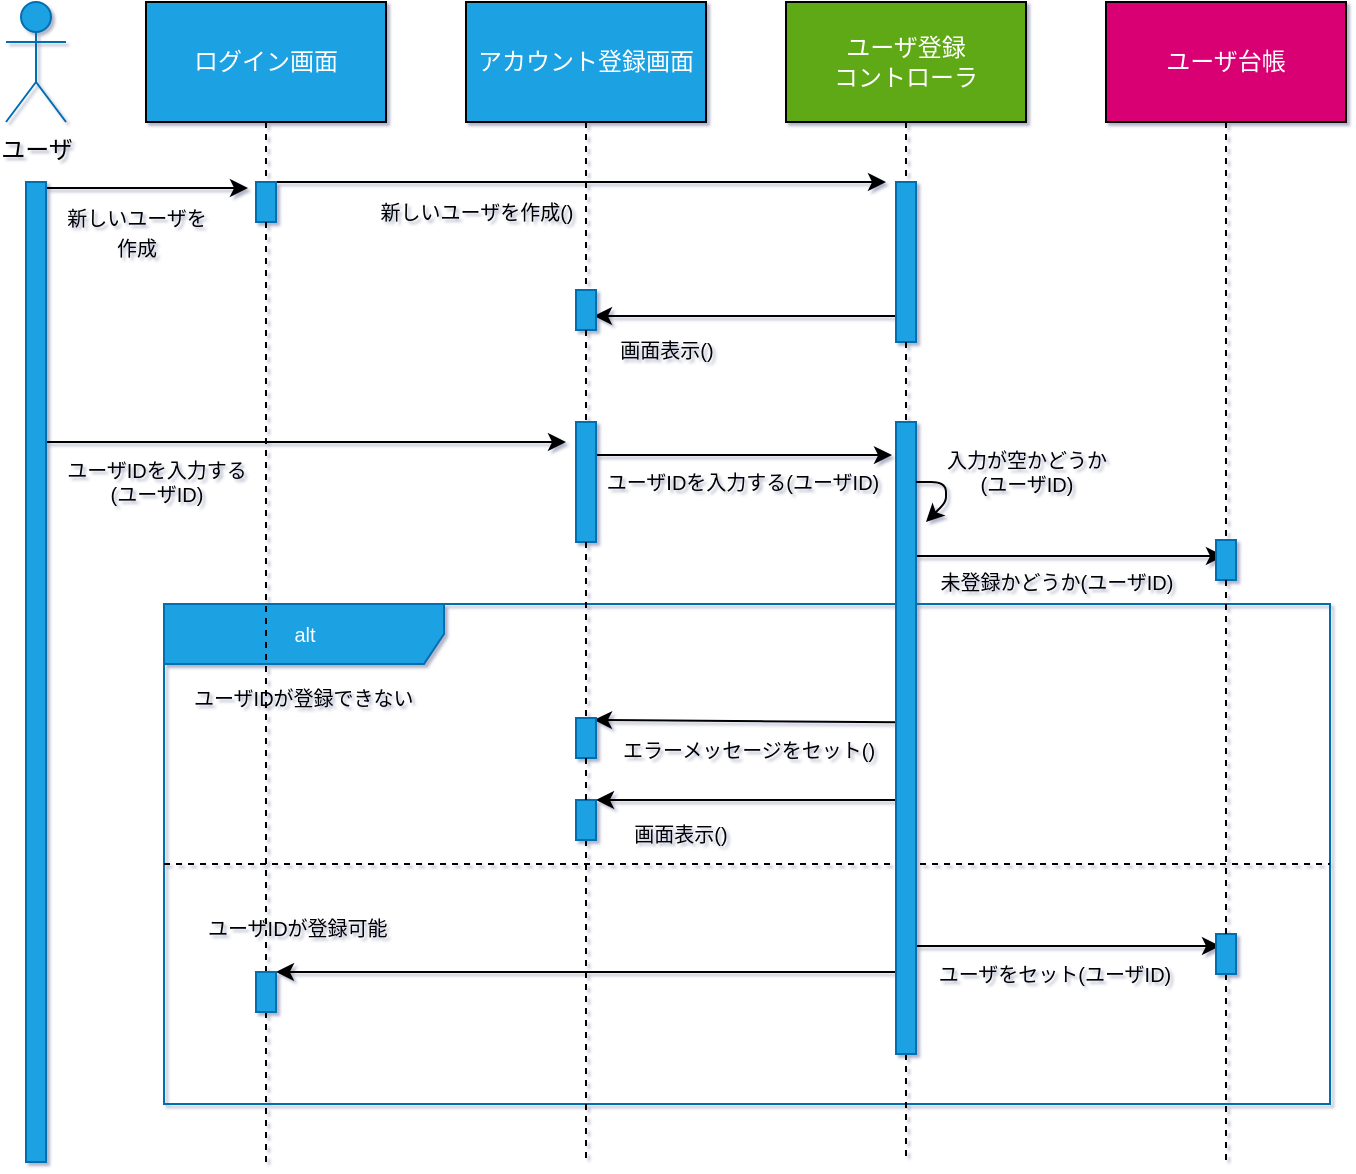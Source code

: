 <mxfile>
    <diagram id="KtOs0jDra8VLeJyed1PR" name="ページ1">
        <mxGraphModel dx="1074" dy="790" grid="0" gridSize="10" guides="1" tooltips="1" connect="1" arrows="1" fold="1" page="1" pageScale="1" pageWidth="827" pageHeight="1169" background="#ffffff" math="0" shadow="1">
            <root>
                <mxCell id="0"/>
                <mxCell id="1" parent="0"/>
                <mxCell id="54" value="alt" style="shape=umlFrame;tabWidth=110;tabHeight=30;tabPosition=left;html=1;boundedLbl=1;labelInHeader=1;width=140;height=30;labelBackgroundColor=none;fontSize=10;fontColor=#ffffff;strokeColor=#006EAF;fillColor=#1ba1e2;" vertex="1" parent="1">
                    <mxGeometry x="109" y="331" width="583" height="250" as="geometry"/>
                </mxCell>
                <mxCell id="55" value="ユーザIDが登録できない" style="text;labelBackgroundColor=none;fontSize=10;fontColor=#000000;strokeColor=none;fillColor=none;" vertex="1" parent="54">
                    <mxGeometry width="100" height="20" relative="1" as="geometry">
                        <mxPoint x="13" y="35" as="offset"/>
                    </mxGeometry>
                </mxCell>
                <mxCell id="56" value="ユーザIDが登録可能" style="line;strokeWidth=1;dashed=1;labelPosition=center;verticalLabelPosition=bottom;align=left;verticalAlign=top;spacingLeft=20;spacingTop=15;labelBackgroundColor=none;fontSize=10;fontColor=#000000;fillColor=none;strokeColor=#000000;" vertex="1" parent="54">
                    <mxGeometry y="125" width="583" height="10" as="geometry"/>
                </mxCell>
                <mxCell id="53" value="&lt;font color=&quot;#000000&quot;&gt;画面表示()&lt;/font&gt;" style="text;html=1;align=center;verticalAlign=middle;resizable=0;points=[];autosize=1;strokeColor=none;fillColor=none;fontSize=10;" vertex="1" parent="54">
                    <mxGeometry x="228" y="105" width="60" height="20" as="geometry"/>
                </mxCell>
                <mxCell id="60" value="&lt;font color=&quot;#000000&quot;&gt;エラーメッセージをセット()&lt;/font&gt;" style="text;html=1;align=center;verticalAlign=middle;resizable=0;points=[];autosize=1;strokeColor=none;fillColor=none;fontSize=10;" vertex="1" parent="54">
                    <mxGeometry x="223" y="65" width="137" height="16" as="geometry"/>
                </mxCell>
                <mxCell id="48" value="&lt;font color=&quot;#000000&quot;&gt;ユーザをセット(ユーザID)&lt;/font&gt;" style="text;html=1;align=center;verticalAlign=middle;resizable=0;points=[];autosize=1;strokeColor=none;fillColor=none;fontSize=10;" vertex="1" parent="54">
                    <mxGeometry x="380" y="175" width="130" height="20" as="geometry"/>
                </mxCell>
                <mxCell id="15" style="edgeStyle=none;html=1;entryX=-0.4;entryY=0.15;entryDx=0;entryDy=0;entryPerimeter=0;endArrow=classic;endFill=1;strokeColor=#000000;" edge="1" parent="1" source="2" target="13">
                    <mxGeometry relative="1" as="geometry"/>
                </mxCell>
                <mxCell id="29" style="edgeStyle=none;html=1;fontSize=10;endArrow=classic;endFill=1;strokeColor=#000000;" edge="1" parent="1" source="2">
                    <mxGeometry relative="1" as="geometry">
                        <mxPoint x="310" y="250" as="targetPoint"/>
                    </mxGeometry>
                </mxCell>
                <mxCell id="2" value="" style="html=1;points=[];perimeter=orthogonalPerimeter;strokeColor=#006EAF;fillColor=#1ba1e2;fontColor=#ffffff;" vertex="1" parent="1">
                    <mxGeometry x="40" y="120" width="10" height="490" as="geometry"/>
                </mxCell>
                <mxCell id="3" value="&lt;font color=&quot;#000000&quot;&gt;ユーザ&lt;/font&gt;" style="shape=umlActor;verticalLabelPosition=bottom;verticalAlign=top;html=1;fillColor=#1ba1e2;fontColor=#ffffff;strokeColor=#006EAF;" vertex="1" parent="1">
                    <mxGeometry x="30" y="30" width="30" height="60" as="geometry"/>
                </mxCell>
                <mxCell id="6" style="edgeStyle=none;html=1;endArrow=none;endFill=0;dashed=1;startArrow=none;strokeColor=#000000;" edge="1" parent="1" source="62">
                    <mxGeometry relative="1" as="geometry">
                        <mxPoint x="160" y="610" as="targetPoint"/>
                    </mxGeometry>
                </mxCell>
                <mxCell id="4" value="ログイン画面" style="rounded=0;whiteSpace=wrap;html=1;fillColor=#1ba1e2;fontColor=#ffffff;strokeColor=#000000;" vertex="1" parent="1">
                    <mxGeometry x="100" y="30" width="120" height="60" as="geometry"/>
                </mxCell>
                <mxCell id="8" style="edgeStyle=none;html=1;exitX=0.5;exitY=1;exitDx=0;exitDy=0;dashed=1;endArrow=none;endFill=0;startArrow=none;strokeColor=#000000;" edge="1" parent="1" source="58">
                    <mxGeometry relative="1" as="geometry">
                        <mxPoint x="320" y="610" as="targetPoint"/>
                    </mxGeometry>
                </mxCell>
                <mxCell id="7" value="アカウント登録画面" style="rounded=0;whiteSpace=wrap;html=1;fillColor=#1ba1e2;fontColor=#ffffff;strokeColor=#000000;" vertex="1" parent="1">
                    <mxGeometry x="260" y="30" width="120" height="60" as="geometry"/>
                </mxCell>
                <mxCell id="11" style="edgeStyle=none;html=1;exitX=0.5;exitY=1;exitDx=0;exitDy=0;dashed=1;endArrow=none;endFill=0;startArrow=none;strokeColor=#000000;" edge="1" parent="1" source="31">
                    <mxGeometry relative="1" as="geometry">
                        <mxPoint x="480" y="610" as="targetPoint"/>
                    </mxGeometry>
                </mxCell>
                <mxCell id="9" value="ユーザ登録&lt;br&gt;コントローラ" style="rounded=0;whiteSpace=wrap;html=1;fillColor=#60a917;fontColor=#ffffff;strokeColor=#000000;" vertex="1" parent="1">
                    <mxGeometry x="420" y="30" width="120" height="60" as="geometry"/>
                </mxCell>
                <mxCell id="12" style="edgeStyle=none;html=1;dashed=1;endArrow=none;endFill=0;startArrow=none;strokeColor=#000000;" edge="1" parent="1" source="45">
                    <mxGeometry relative="1" as="geometry">
                        <mxPoint x="640" y="610" as="targetPoint"/>
                    </mxGeometry>
                </mxCell>
                <mxCell id="10" value="ユーザ台帳" style="rounded=0;whiteSpace=wrap;html=1;fillColor=#d80073;fontColor=#ffffff;strokeColor=#000000;" vertex="1" parent="1">
                    <mxGeometry x="580" y="30" width="120" height="60" as="geometry"/>
                </mxCell>
                <mxCell id="20" style="edgeStyle=none;html=1;fontSize=10;endArrow=classic;endFill=1;strokeColor=#000000;" edge="1" parent="1" source="13">
                    <mxGeometry relative="1" as="geometry">
                        <mxPoint x="470" y="120" as="targetPoint"/>
                    </mxGeometry>
                </mxCell>
                <mxCell id="13" value="" style="html=1;points=[];perimeter=orthogonalPerimeter;strokeColor=#006EAF;fillColor=#1ba1e2;fontColor=#ffffff;" vertex="1" parent="1">
                    <mxGeometry x="155" y="120" width="10" height="20" as="geometry"/>
                </mxCell>
                <mxCell id="14" value="" style="edgeStyle=none;html=1;endArrow=none;endFill=0;dashed=1;strokeColor=#000000;" edge="1" parent="1" source="4" target="13">
                    <mxGeometry relative="1" as="geometry">
                        <mxPoint x="160" y="610" as="targetPoint"/>
                        <mxPoint x="160" y="90" as="sourcePoint"/>
                    </mxGeometry>
                </mxCell>
                <mxCell id="16" value="&lt;font style=&quot;font-size: 10px&quot; color=&quot;#000000&quot;&gt;新しいユーザを&lt;br&gt;作成&lt;/font&gt;" style="text;html=1;align=center;verticalAlign=middle;resizable=0;points=[];autosize=1;strokeColor=none;fillColor=none;" vertex="1" parent="1">
                    <mxGeometry x="50" y="125" width="90" height="40" as="geometry"/>
                </mxCell>
                <mxCell id="25" style="edgeStyle=none;html=1;entryX=0.9;entryY=0.65;entryDx=0;entryDy=0;entryPerimeter=0;fontSize=10;endArrow=classic;endFill=1;strokeColor=#000000;" edge="1" parent="1" source="17" target="23">
                    <mxGeometry relative="1" as="geometry"/>
                </mxCell>
                <mxCell id="17" value="" style="html=1;points=[];perimeter=orthogonalPerimeter;strokeColor=#006EAF;fillColor=#1ba1e2;fontColor=#ffffff;" vertex="1" parent="1">
                    <mxGeometry x="475" y="120" width="10" height="80" as="geometry"/>
                </mxCell>
                <mxCell id="18" value="" style="edgeStyle=none;html=1;exitX=0.5;exitY=1;exitDx=0;exitDy=0;dashed=1;endArrow=none;endFill=0;strokeColor=#000000;" edge="1" parent="1" source="9" target="17">
                    <mxGeometry relative="1" as="geometry">
                        <mxPoint x="480" y="610" as="targetPoint"/>
                        <mxPoint x="480" y="90" as="sourcePoint"/>
                    </mxGeometry>
                </mxCell>
                <mxCell id="21" value="&lt;font color=&quot;#000000&quot;&gt;新しいユーザを作成()&lt;/font&gt;" style="text;html=1;align=center;verticalAlign=middle;resizable=0;points=[];autosize=1;strokeColor=none;fillColor=none;fontSize=10;" vertex="1" parent="1">
                    <mxGeometry x="210" y="125" width="110" height="20" as="geometry"/>
                </mxCell>
                <mxCell id="23" value="" style="html=1;points=[];perimeter=orthogonalPerimeter;strokeColor=#006EAF;fillColor=#1ba1e2;fontColor=#ffffff;" vertex="1" parent="1">
                    <mxGeometry x="315" y="174" width="10" height="20" as="geometry"/>
                </mxCell>
                <mxCell id="24" value="" style="edgeStyle=none;html=1;exitX=0.5;exitY=1;exitDx=0;exitDy=0;dashed=1;endArrow=none;endFill=0;strokeColor=#000000;" edge="1" parent="1" source="7" target="23">
                    <mxGeometry relative="1" as="geometry">
                        <mxPoint x="320" y="610" as="targetPoint"/>
                        <mxPoint x="320" y="90" as="sourcePoint"/>
                    </mxGeometry>
                </mxCell>
                <mxCell id="26" value="&lt;font color=&quot;#000000&quot;&gt;画面表示()&lt;/font&gt;" style="text;html=1;align=center;verticalAlign=middle;resizable=0;points=[];autosize=1;strokeColor=none;fillColor=none;fontSize=10;" vertex="1" parent="1">
                    <mxGeometry x="330" y="194" width="60" height="20" as="geometry"/>
                </mxCell>
                <mxCell id="33" style="edgeStyle=none;html=1;entryX=-0.2;entryY=0.213;entryDx=0;entryDy=0;entryPerimeter=0;fontSize=10;endArrow=classic;endFill=1;strokeColor=#000000;" edge="1" parent="1">
                    <mxGeometry relative="1" as="geometry">
                        <mxPoint x="325" y="256.56" as="sourcePoint"/>
                        <mxPoint x="473" y="256.56" as="targetPoint"/>
                    </mxGeometry>
                </mxCell>
                <mxCell id="27" value="" style="html=1;points=[];perimeter=orthogonalPerimeter;fillColor=#1ba1e2;fontColor=#ffffff;strokeColor=#006EAF;" vertex="1" parent="1">
                    <mxGeometry x="315" y="240" width="10" height="60" as="geometry"/>
                </mxCell>
                <mxCell id="28" value="" style="edgeStyle=none;html=1;exitX=0.5;exitY=1;exitDx=0;exitDy=0;dashed=1;endArrow=none;endFill=0;startArrow=none;strokeColor=#000000;" edge="1" parent="1" source="23" target="27">
                    <mxGeometry relative="1" as="geometry">
                        <mxPoint x="320" y="610" as="targetPoint"/>
                        <mxPoint x="320" y="194" as="sourcePoint"/>
                    </mxGeometry>
                </mxCell>
                <mxCell id="30" value="&lt;font color=&quot;#000000&quot;&gt;ユーザIDを入力する&lt;br&gt;(ユーザID)&lt;/font&gt;" style="text;html=1;align=center;verticalAlign=middle;resizable=0;points=[];autosize=1;strokeColor=none;fillColor=none;fontSize=10;" vertex="1" parent="1">
                    <mxGeometry x="50" y="255" width="110" height="30" as="geometry"/>
                </mxCell>
                <mxCell id="43" style="edgeStyle=none;html=1;fontSize=10;endArrow=classic;endFill=1;entryX=0.4;entryY=1.2;entryDx=0;entryDy=0;entryPerimeter=0;strokeColor=#000000;" edge="1" parent="1">
                    <mxGeometry relative="1" as="geometry">
                        <mxPoint x="639" y="307" as="targetPoint"/>
                        <mxPoint x="485" y="307" as="sourcePoint"/>
                    </mxGeometry>
                </mxCell>
                <mxCell id="47" style="edgeStyle=none;html=1;entryX=0.2;entryY=0.3;entryDx=0;entryDy=0;entryPerimeter=0;fontSize=10;endArrow=classic;endFill=1;strokeColor=#000000;" edge="1" parent="1" source="31" target="45">
                    <mxGeometry relative="1" as="geometry">
                        <Array as="points">
                            <mxPoint x="558" y="502"/>
                        </Array>
                    </mxGeometry>
                </mxCell>
                <mxCell id="52" style="edgeStyle=none;html=1;fontSize=10;endArrow=classic;endFill=1;strokeColor=#000000;entryX=0.9;entryY=0.05;entryDx=0;entryDy=0;entryPerimeter=0;exitX=0.1;exitY=0.475;exitDx=0;exitDy=0;exitPerimeter=0;" edge="1" parent="1" source="31" target="50">
                    <mxGeometry relative="1" as="geometry">
                        <mxPoint x="475" y="398" as="sourcePoint"/>
                        <mxPoint x="340" y="398" as="targetPoint"/>
                    </mxGeometry>
                </mxCell>
                <mxCell id="59" style="edgeStyle=none;html=1;fontSize=10;fontColor=#000000;endArrow=classic;endFill=1;strokeColor=#000000;" edge="1" parent="1" source="31" target="58">
                    <mxGeometry relative="1" as="geometry"/>
                </mxCell>
                <mxCell id="64" style="edgeStyle=none;html=1;fontSize=10;fontColor=#000000;endArrow=classic;endFill=1;strokeColor=#000000;" edge="1" parent="1" source="31" target="62">
                    <mxGeometry relative="1" as="geometry"/>
                </mxCell>
                <mxCell id="31" value="" style="html=1;points=[];perimeter=orthogonalPerimeter;fontSize=10;strokeColor=#006EAF;fillColor=#1ba1e2;fontColor=#ffffff;" vertex="1" parent="1">
                    <mxGeometry x="475" y="240" width="10" height="316" as="geometry"/>
                </mxCell>
                <mxCell id="32" value="" style="edgeStyle=none;html=1;exitX=0.5;exitY=1;exitDx=0;exitDy=0;dashed=1;endArrow=none;endFill=0;startArrow=none;strokeColor=#000000;" edge="1" parent="1" source="17" target="31">
                    <mxGeometry relative="1" as="geometry">
                        <mxPoint x="480" y="610" as="targetPoint"/>
                        <mxPoint x="480" y="200" as="sourcePoint"/>
                    </mxGeometry>
                </mxCell>
                <mxCell id="34" value="&lt;font color=&quot;#000000&quot;&gt;ユーザIDを入力する(ユーザID)&lt;/font&gt;" style="text;html=1;align=center;verticalAlign=middle;resizable=0;points=[];autosize=1;strokeColor=none;fillColor=none;fontSize=10;" vertex="1" parent="1">
                    <mxGeometry x="323" y="260" width="150" height="20" as="geometry"/>
                </mxCell>
                <mxCell id="35" value="" style="html=1;points=[];perimeter=orthogonalPerimeter;fontSize=10;strokeColor=#006EAF;fillColor=#1ba1e2;fontColor=#ffffff;" vertex="1" parent="1">
                    <mxGeometry x="635" y="299" width="10" height="20" as="geometry"/>
                </mxCell>
                <mxCell id="36" value="" style="edgeStyle=none;html=1;dashed=1;endArrow=none;endFill=0;strokeColor=#000000;" edge="1" parent="1" source="10" target="35">
                    <mxGeometry relative="1" as="geometry">
                        <mxPoint x="640" y="610" as="targetPoint"/>
                        <mxPoint x="640" y="90" as="sourcePoint"/>
                    </mxGeometry>
                </mxCell>
                <mxCell id="41" style="edgeStyle=none;html=1;fontSize=10;endArrow=classic;endFill=1;strokeColor=#000000;" edge="1" parent="1" source="31">
                    <mxGeometry relative="1" as="geometry">
                        <mxPoint x="490" y="290" as="targetPoint"/>
                        <Array as="points">
                            <mxPoint x="500" y="270"/>
                            <mxPoint x="500" y="280"/>
                        </Array>
                    </mxGeometry>
                </mxCell>
                <mxCell id="42" value="&lt;font color=&quot;#000000&quot;&gt;入力が空かどうか&lt;br&gt;(ユーザID)&lt;/font&gt;" style="text;html=1;align=center;verticalAlign=middle;resizable=0;points=[];autosize=1;strokeColor=none;fillColor=none;fontSize=10;" vertex="1" parent="1">
                    <mxGeometry x="490" y="250" width="100" height="30" as="geometry"/>
                </mxCell>
                <mxCell id="44" value="&lt;font color=&quot;#000000&quot;&gt;未登録かどうか(ユーザID)&lt;/font&gt;" style="text;html=1;align=center;verticalAlign=middle;resizable=0;points=[];autosize=1;strokeColor=none;fillColor=none;fontSize=10;" vertex="1" parent="1">
                    <mxGeometry x="490" y="310" width="130" height="20" as="geometry"/>
                </mxCell>
                <mxCell id="45" value="" style="html=1;points=[];perimeter=orthogonalPerimeter;fontSize=10;strokeColor=#006EAF;fillColor=#1ba1e2;fontColor=#ffffff;" vertex="1" parent="1">
                    <mxGeometry x="635" y="496" width="10" height="20" as="geometry"/>
                </mxCell>
                <mxCell id="46" value="" style="edgeStyle=none;html=1;dashed=1;endArrow=none;endFill=0;startArrow=none;strokeColor=#000000;" edge="1" parent="1" source="35" target="45">
                    <mxGeometry relative="1" as="geometry">
                        <mxPoint x="640" y="610" as="targetPoint"/>
                        <mxPoint x="640" y="319" as="sourcePoint"/>
                    </mxGeometry>
                </mxCell>
                <mxCell id="51" value="" style="edgeStyle=none;html=1;endArrow=none;endFill=0;dashed=1;startArrow=none;strokeColor=#000000;" edge="1" parent="1" source="13" target="62">
                    <mxGeometry relative="1" as="geometry">
                        <mxPoint x="160" y="610" as="targetPoint"/>
                        <mxPoint x="160" y="140" as="sourcePoint"/>
                    </mxGeometry>
                </mxCell>
                <mxCell id="62" value="" style="html=1;points=[];perimeter=orthogonalPerimeter;strokeColor=#006EAF;fillColor=#1ba1e2;fontColor=#ffffff;" vertex="1" parent="1">
                    <mxGeometry x="155" y="515" width="10" height="20" as="geometry"/>
                </mxCell>
                <mxCell id="50" value="" style="html=1;points=[];perimeter=orthogonalPerimeter;strokeColor=#006EAF;fillColor=#1ba1e2;fontColor=#ffffff;" vertex="1" parent="1">
                    <mxGeometry x="315" y="388" width="10" height="20" as="geometry"/>
                </mxCell>
                <mxCell id="69" value="" style="edgeStyle=none;html=1;exitX=0.5;exitY=1;exitDx=0;exitDy=0;dashed=1;endArrow=none;endFill=0;startArrow=none;strokeColor=#000000;" edge="1" parent="1" source="27" target="50">
                    <mxGeometry relative="1" as="geometry">
                        <mxPoint x="320" y="610" as="targetPoint"/>
                        <mxPoint x="320" y="300" as="sourcePoint"/>
                    </mxGeometry>
                </mxCell>
                <mxCell id="58" value="" style="html=1;points=[];perimeter=orthogonalPerimeter;strokeColor=#006EAF;fillColor=#1ba1e2;fontColor=#ffffff;" vertex="1" parent="1">
                    <mxGeometry x="315" y="429" width="10" height="20" as="geometry"/>
                </mxCell>
                <mxCell id="70" value="" style="edgeStyle=none;html=1;exitX=0.5;exitY=1;exitDx=0;exitDy=0;dashed=1;endArrow=none;endFill=0;startArrow=none;strokeColor=#000000;" edge="1" parent="1" source="50" target="58">
                    <mxGeometry relative="1" as="geometry">
                        <mxPoint x="320" y="610" as="targetPoint"/>
                        <mxPoint x="322" y="408" as="sourcePoint"/>
                    </mxGeometry>
                </mxCell>
            </root>
        </mxGraphModel>
    </diagram>
</mxfile>